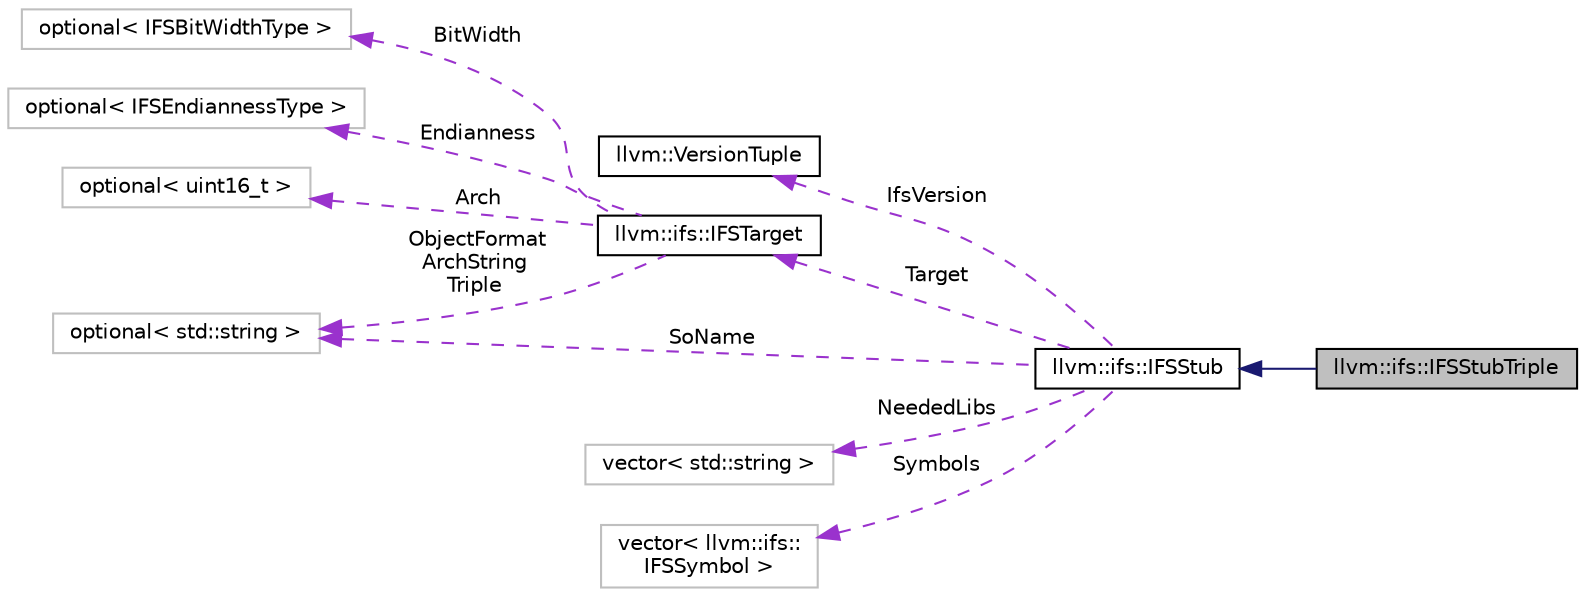 digraph "llvm::ifs::IFSStubTriple"
{
 // LATEX_PDF_SIZE
  bgcolor="transparent";
  edge [fontname="Helvetica",fontsize="10",labelfontname="Helvetica",labelfontsize="10"];
  node [fontname="Helvetica",fontsize="10",shape=record];
  rankdir="LR";
  Node1 [label="llvm::ifs::IFSStubTriple",height=0.2,width=0.4,color="black", fillcolor="grey75", style="filled", fontcolor="black",tooltip=" "];
  Node2 -> Node1 [dir="back",color="midnightblue",fontsize="10",style="solid",fontname="Helvetica"];
  Node2 [label="llvm::ifs::IFSStub",height=0.2,width=0.4,color="black",URL="$structllvm_1_1ifs_1_1IFSStub.html",tooltip=" "];
  Node3 -> Node2 [dir="back",color="darkorchid3",fontsize="10",style="dashed",label=" IfsVersion" ,fontname="Helvetica"];
  Node3 [label="llvm::VersionTuple",height=0.2,width=0.4,color="black",URL="$classllvm_1_1VersionTuple.html",tooltip="Represents a version number in the form major[.minor[.subminor[.build]]]."];
  Node4 -> Node2 [dir="back",color="darkorchid3",fontsize="10",style="dashed",label=" Target" ,fontname="Helvetica"];
  Node4 [label="llvm::ifs::IFSTarget",height=0.2,width=0.4,color="black",URL="$structllvm_1_1ifs_1_1IFSTarget.html",tooltip=" "];
  Node5 -> Node4 [dir="back",color="darkorchid3",fontsize="10",style="dashed",label=" BitWidth" ,fontname="Helvetica"];
  Node5 [label="optional\< IFSBitWidthType \>",height=0.2,width=0.4,color="grey75",tooltip=" "];
  Node6 -> Node4 [dir="back",color="darkorchid3",fontsize="10",style="dashed",label=" Endianness" ,fontname="Helvetica"];
  Node6 [label="optional\< IFSEndiannessType \>",height=0.2,width=0.4,color="grey75",tooltip=" "];
  Node7 -> Node4 [dir="back",color="darkorchid3",fontsize="10",style="dashed",label=" Arch" ,fontname="Helvetica"];
  Node7 [label="optional\< uint16_t \>",height=0.2,width=0.4,color="grey75",tooltip=" "];
  Node8 -> Node4 [dir="back",color="darkorchid3",fontsize="10",style="dashed",label=" ObjectFormat\nArchString\nTriple" ,fontname="Helvetica"];
  Node8 [label="optional\< std::string \>",height=0.2,width=0.4,color="grey75",tooltip=" "];
  Node9 -> Node2 [dir="back",color="darkorchid3",fontsize="10",style="dashed",label=" NeededLibs" ,fontname="Helvetica"];
  Node9 [label="vector\< std::string \>",height=0.2,width=0.4,color="grey75",tooltip=" "];
  Node10 -> Node2 [dir="back",color="darkorchid3",fontsize="10",style="dashed",label=" Symbols" ,fontname="Helvetica"];
  Node10 [label="vector\< llvm::ifs::\lIFSSymbol \>",height=0.2,width=0.4,color="grey75",tooltip=" "];
  Node8 -> Node2 [dir="back",color="darkorchid3",fontsize="10",style="dashed",label=" SoName" ,fontname="Helvetica"];
}
